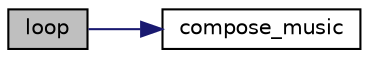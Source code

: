 digraph "loop"
{
 // LATEX_PDF_SIZE
  edge [fontname="Helvetica",fontsize="10",labelfontname="Helvetica",labelfontsize="10"];
  node [fontname="Helvetica",fontsize="10",shape=record];
  rankdir="LR";
  Node1 [label="loop",height=0.2,width=0.4,color="black", fillcolor="grey75", style="filled", fontcolor="black",tooltip="Loops the song infinitely."];
  Node1 -> Node2 [color="midnightblue",fontsize="10",style="solid",fontname="Helvetica"];
  Node2 [label="compose_music",height=0.2,width=0.4,color="black", fillcolor="white", style="filled",URL="$bilahari__swarjithe_8ino.html#a488087f70cee23ccedba23967828b98c",tooltip="Performs PWM for the buzzer."];
}
